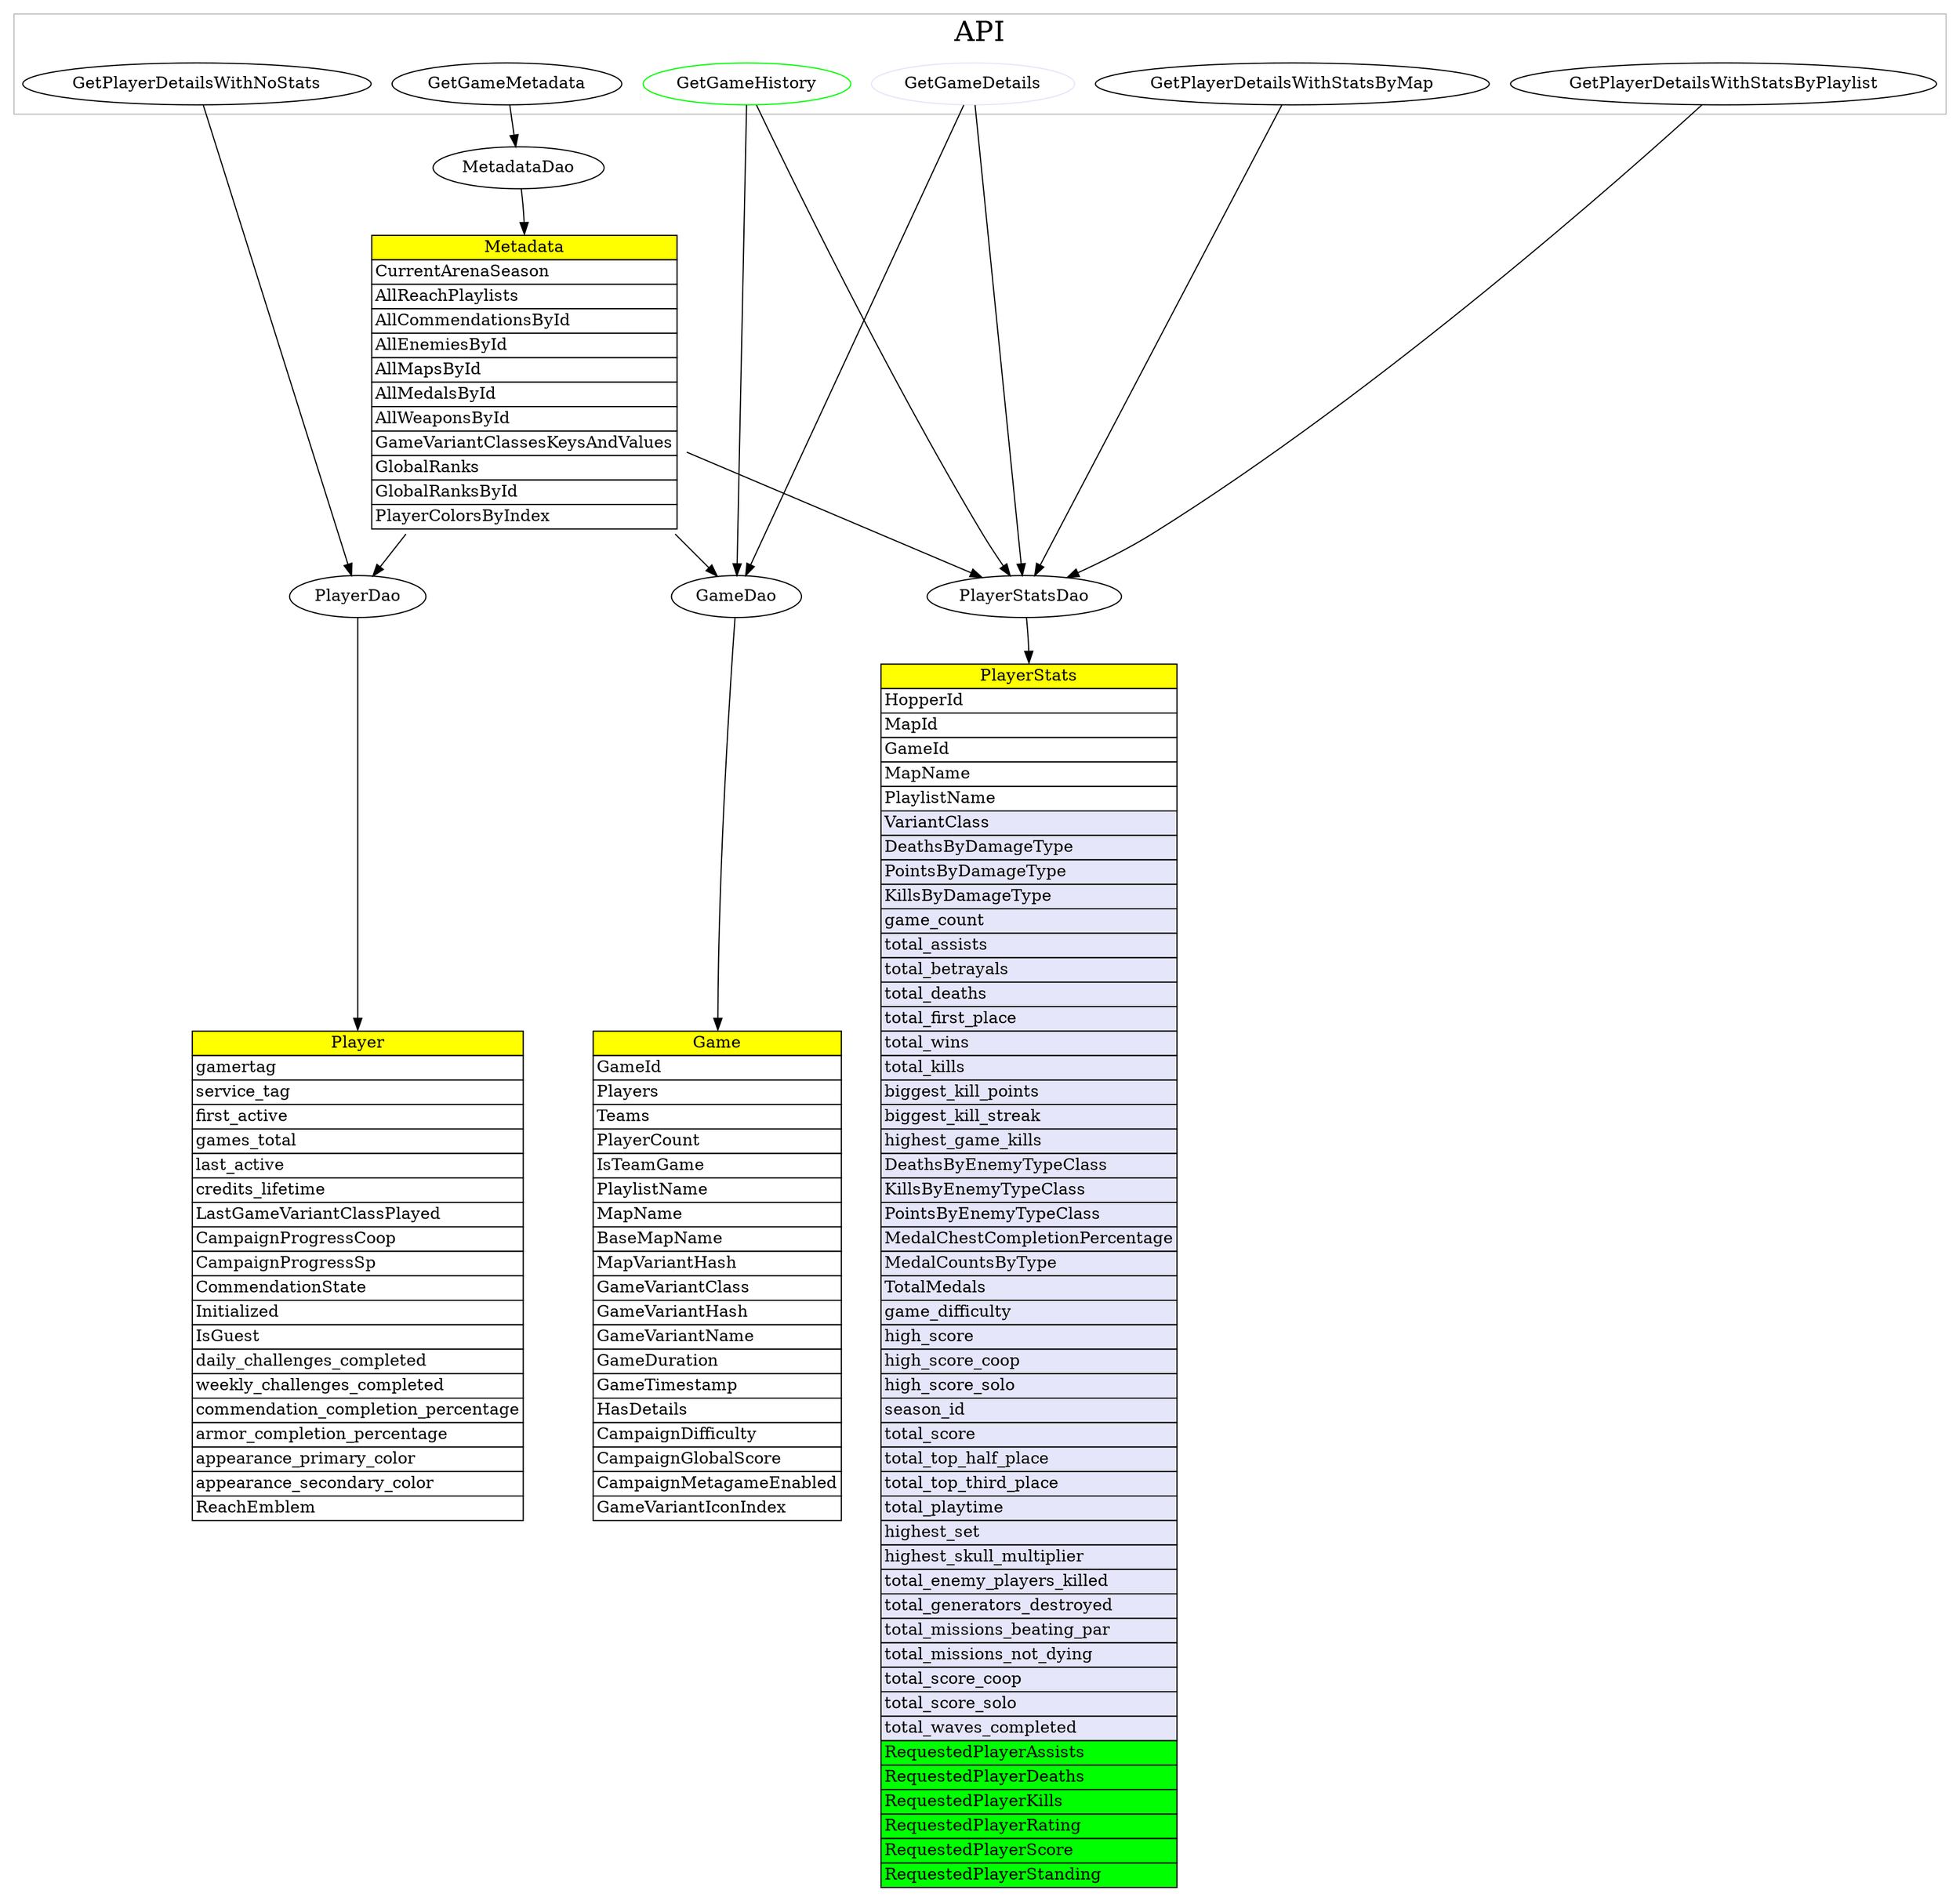 
// dot -Tpng -O api-to-models.dot && open api-to-models.dot.png
// # cat Game.js  | grep : | grep -v http | grep -v function | sed -e "s/[':]//g;" | awk '{print "<tr><td align=\"left\" port=\"g"NR"\" bgcolor=\"white\" >"$1"</td></tr>"}'

digraph apimodels {

//  rankdir="LR";
  fontsize="24";
  splines=true;
  remincross=true;

  subgraph entities {

    Game[
    shape=plaintext
    label=<<table border="0" cellborder="1" cellspacing="0">
    <tr><td port="g0" bgcolor="yellow">Game</td></tr>
    
    <tr><td align="left" port="g1" bgcolor="white" >GameId</td></tr>
    <tr><td align="left" port="g2" bgcolor="white" >Players</td></tr>
    <tr><td align="left" port="g3" bgcolor="white" >Teams</td></tr>
    <tr><td align="left" port="g4" bgcolor="white" >PlayerCount</td></tr>
    <tr><td align="left" port="g5" bgcolor="white" >IsTeamGame</td></tr>
    <tr><td align="left" port="g6" bgcolor="white" >PlaylistName</td></tr>
    <tr><td align="left" port="g7" bgcolor="white" >MapName</td></tr>
    <tr><td align="left" port="g8" bgcolor="white" >BaseMapName</td></tr>
    <tr><td align="left" port="g9" bgcolor="white" >MapVariantHash</td></tr>
    <tr><td align="left" port="g10" bgcolor="white" >GameVariantClass</td></tr>
    <tr><td align="left" port="g11" bgcolor="white" >GameVariantHash</td></tr>
    <tr><td align="left" port="g12" bgcolor="white" >GameVariantName</td></tr>
    <tr><td align="left" port="g13" bgcolor="white" >GameDuration</td></tr>
    <tr><td align="left" port="g14" bgcolor="white" >GameTimestamp</td></tr>
    <tr><td align="left" port="g15" bgcolor="white" >HasDetails</td></tr>
    <tr><td align="left" port="g16" bgcolor="white" >CampaignDifficulty</td></tr>
    <tr><td align="left" port="g17" bgcolor="white" >CampaignGlobalScore</td></tr>
    <tr><td align="left" port="g18" bgcolor="white" >CampaignMetagameEnabled</td></tr>
    <tr><td align="left" port="g19" bgcolor="white" >GameVariantIconIndex</td></tr>

    </table>>];

    Metadata[
    shape=plaintext
    label=<<table border="0" cellborder="1" cellspacing="0">
    <tr><td port="m0" bgcolor="yellow">Metadata</td></tr>

    <tr><td align="left" port="m1" bgcolor="white" >CurrentArenaSeason</td></tr>
    <tr><td align="left" port="m2" bgcolor="white" >AllReachPlaylists</td></tr>
    <tr><td align="left" port="m3" bgcolor="white" >AllCommendationsById</td></tr>
    <tr><td align="left" port="m4" bgcolor="white" >AllEnemiesById</td></tr>
    <tr><td align="left" port="m5" bgcolor="white" >AllMapsById</td></tr>
    <tr><td align="left" port="m6" bgcolor="white" >AllMedalsById</td></tr>
    <tr><td align="left" port="m7" bgcolor="white" >AllWeaponsById</td></tr>
    <tr><td align="left" port="m8" bgcolor="white" >GameVariantClassesKeysAndValues</td></tr>
    <tr><td align="left" port="m9" bgcolor="white" >GlobalRanks</td></tr>
    <tr><td align="left" port="m10" bgcolor="white" >GlobalRanksById</td></tr>
    <tr><td align="left" port="m11" bgcolor="white" >PlayerColorsByIndex</td></tr>

    </table>>
    ];

    Player[
    shape=plaintext
    label=<<table border="0" cellborder="1" cellspacing="0">
    <tr><td port="p0" bgcolor="yellow">Player</td></tr>
    
    <tr><td align="left" port="p2" bgcolor="white" >gamertag</td></tr>
    <tr><td align="left" port="p3" bgcolor="white" >service_tag</td></tr>
    <tr><td align="left" port="p4" bgcolor="white" >first_active</td></tr>
    <tr><td align="left" port="p5" bgcolor="white" >games_total</td></tr>
    <tr><td align="left" port="p6" bgcolor="white" >last_active</td></tr>
    <tr><td align="left" port="p7" bgcolor="white" >credits_lifetime</td></tr>
    <tr><td align="left" port="p8" bgcolor="white" >LastGameVariantClassPlayed</td></tr>
    <tr><td align="left" port="p9" bgcolor="white" >CampaignProgressCoop</td></tr>
    <tr><td align="left" port="p10" bgcolor="white" >CampaignProgressSp</td></tr>
    <tr><td align="left" port="p11" bgcolor="white" >CommendationState</td></tr>
    <tr><td align="left" port="p12" bgcolor="white" >Initialized</td></tr>
    <tr><td align="left" port="p13" bgcolor="white" >IsGuest</td></tr>
    <tr><td align="left" port="p14" bgcolor="white" >daily_challenges_completed</td></tr>
    <tr><td align="left" port="p15" bgcolor="white" >weekly_challenges_completed</td></tr>
    <tr><td align="left" port="p16" bgcolor="white" >commendation_completion_percentage</td></tr>
    <tr><td align="left" port="p17" bgcolor="white" >armor_completion_percentage</td></tr>
    <tr><td align="left" port="p18" bgcolor="white" >appearance_primary_color</td></tr>
    <tr><td align="left" port="p19" bgcolor="white" >appearance_secondary_color</td></tr>
    <tr><td align="left" port="p20" bgcolor="white" >ReachEmblem</td></tr>

    </table>>
    ];

    PlayerStats[
    shape=plaintext
    label=<<table border="0" cellborder="1" cellspacing="0">
    <tr><td port="s0" bgcolor="yellow">PlayerStats</td></tr>

    <tr><td align="left" port="s1" bgcolor="white" >HopperId</td></tr>
    <tr><td align="left" port="s2" bgcolor="white" >MapId</td></tr>
    <tr><td align="left" port="s3" bgcolor="white" >GameId</td></tr>
    <tr><td align="left" port="s4" bgcolor="white" >MapName</td></tr>
    <tr><td align="left" port="s5" bgcolor="white" >PlaylistName</td></tr>

    <tr><td align="left" port="s6" bgcolor="lavender" >VariantClass</td></tr>
    <tr><td align="left" port="s7" bgcolor="lavender" >DeathsByDamageType</td></tr>
    <tr><td align="left" port="s8" bgcolor="lavender" >PointsByDamageType</td></tr>
    <tr><td align="left" port="s9" bgcolor="lavender" >KillsByDamageType</td></tr>
    <tr><td align="left" port="s10" bgcolor="lavender" >game_count</td></tr>
    <tr><td align="left" port="s11" bgcolor="lavender" >total_assists</td></tr>
    <tr><td align="left" port="s12" bgcolor="lavender" >total_betrayals</td></tr>
    <tr><td align="left" port="s13" bgcolor="lavender" >total_deaths</td></tr>
    <tr><td align="left" port="s14" bgcolor="lavender" >total_first_place</td></tr>
    <tr><td align="left" port="s15" bgcolor="lavender" >total_wins</td></tr>
    <tr><td align="left" port="s16" bgcolor="lavender" >total_kills</td></tr>
    <tr><td align="left" port="s17" bgcolor="lavender" >biggest_kill_points</td></tr>
    <tr><td align="left" port="s18" bgcolor="lavender" >biggest_kill_streak</td></tr>
    <tr><td align="left" port="s19" bgcolor="lavender" >highest_game_kills</td></tr>
    <tr><td align="left" port="s20" bgcolor="lavender" >DeathsByEnemyTypeClass</td></tr>
    <tr><td align="left" port="s21" bgcolor="lavender" >KillsByEnemyTypeClass</td></tr>
    <tr><td align="left" port="s22" bgcolor="lavender" >PointsByEnemyTypeClass</td></tr>
    <tr><td align="left" port="s23" bgcolor="lavender" >MedalChestCompletionPercentage</td></tr>
    <tr><td align="left" port="s24" bgcolor="lavender" >MedalCountsByType</td></tr>
    <tr><td align="left" port="s25" bgcolor="lavender" >TotalMedals</td></tr>
    <tr><td align="left" port="s26" bgcolor="lavender" >game_difficulty</td></tr>
    <tr><td align="left" port="s27" bgcolor="lavender" >high_score</td></tr>
    <tr><td align="left" port="s28" bgcolor="lavender" >high_score_coop</td></tr>
    <tr><td align="left" port="s29" bgcolor="lavender" >high_score_solo</td></tr>
    <tr><td align="left" port="s30" bgcolor="lavender" >season_id</td></tr>
    <tr><td align="left" port="s31" bgcolor="lavender" >total_score</td></tr>
    <tr><td align="left" port="s32" bgcolor="lavender" >total_top_half_place</td></tr>
    <tr><td align="left" port="s33" bgcolor="lavender" >total_top_third_place</td></tr>
    <tr><td align="left" port="s34" bgcolor="lavender" >total_playtime</td></tr>
    <tr><td align="left" port="s35" bgcolor="lavender" >highest_set</td></tr>
    <tr><td align="left" port="s36" bgcolor="lavender" >highest_skull_multiplier</td></tr>
    <tr><td align="left" port="s37" bgcolor="lavender" >total_enemy_players_killed</td></tr>
    <tr><td align="left" port="s38" bgcolor="lavender" >total_generators_destroyed</td></tr>
    <tr><td align="left" port="s39" bgcolor="lavender" >total_missions_beating_par</td></tr>
    <tr><td align="left" port="s40" bgcolor="lavender" >total_missions_not_dying</td></tr>
    <tr><td align="left" port="s41" bgcolor="lavender" >total_score_coop</td></tr>
    <tr><td align="left" port="s42" bgcolor="lavender" >total_score_solo</td></tr>
    <tr><td align="left" port="s43" bgcolor="lavender" >total_waves_completed</td></tr>

    <tr><td align="left" port="s44" bgcolor="green" >RequestedPlayerAssists</td></tr>
    <tr><td align="left" port="s45" bgcolor="green" >RequestedPlayerDeaths</td></tr>
    <tr><td align="left" port="s46" bgcolor="green" >RequestedPlayerKills</td></tr>
    <tr><td align="left" port="s47" bgcolor="green" >RequestedPlayerRating</td></tr>
    <tr><td align="left" port="s48" bgcolor="green" >RequestedPlayerScore</td></tr>
    <tr><td align="left" port="s49" bgcolor="green" >RequestedPlayerStanding</td></tr>

    </table>>
    ];

    //User;
  }

  subgraph daos {

    GameDao;
    PlayerDao;
    MetadataDao;
    PlayerStatsDao;

  }
  
  subgraph cluster_api_calls {

    label="API";
    color="gray";
    rankdir="TB";

    //node[shape="none"];

    GetGameMetadata;
    GetGameDetails [color="lavender"];
    GetGameHistory [color="green"];

    GetPlayerDetailsWithStatsByMap;
    GetPlayerDetailsWithStatsByPlaylist;
    GetPlayerDetailsWithNoStats;

  }

  MetadataDao -> Metadata:m0;
  GetGameMetadata -> MetadataDao;

  GameDao -> Game:g0 ;
  Metadata -> GameDao;
  GetGameHistory -> GameDao;
  GetGameDetails -> GameDao;

  PlayerDao -> Player:p0;
  Metadata -> PlayerDao;
  GetPlayerDetailsWithNoStats -> PlayerDao;

  PlayerStatsDao -> PlayerStats:s0;
  Metadata -> PlayerStatsDao;
  GetPlayerDetailsWithStatsByMap -> PlayerStatsDao;
  GetPlayerDetailsWithStatsByPlaylist -> PlayerStatsDao;
  GetGameDetails -> PlayerStatsDao;
  GetGameHistory -> PlayerStatsDao;




}


